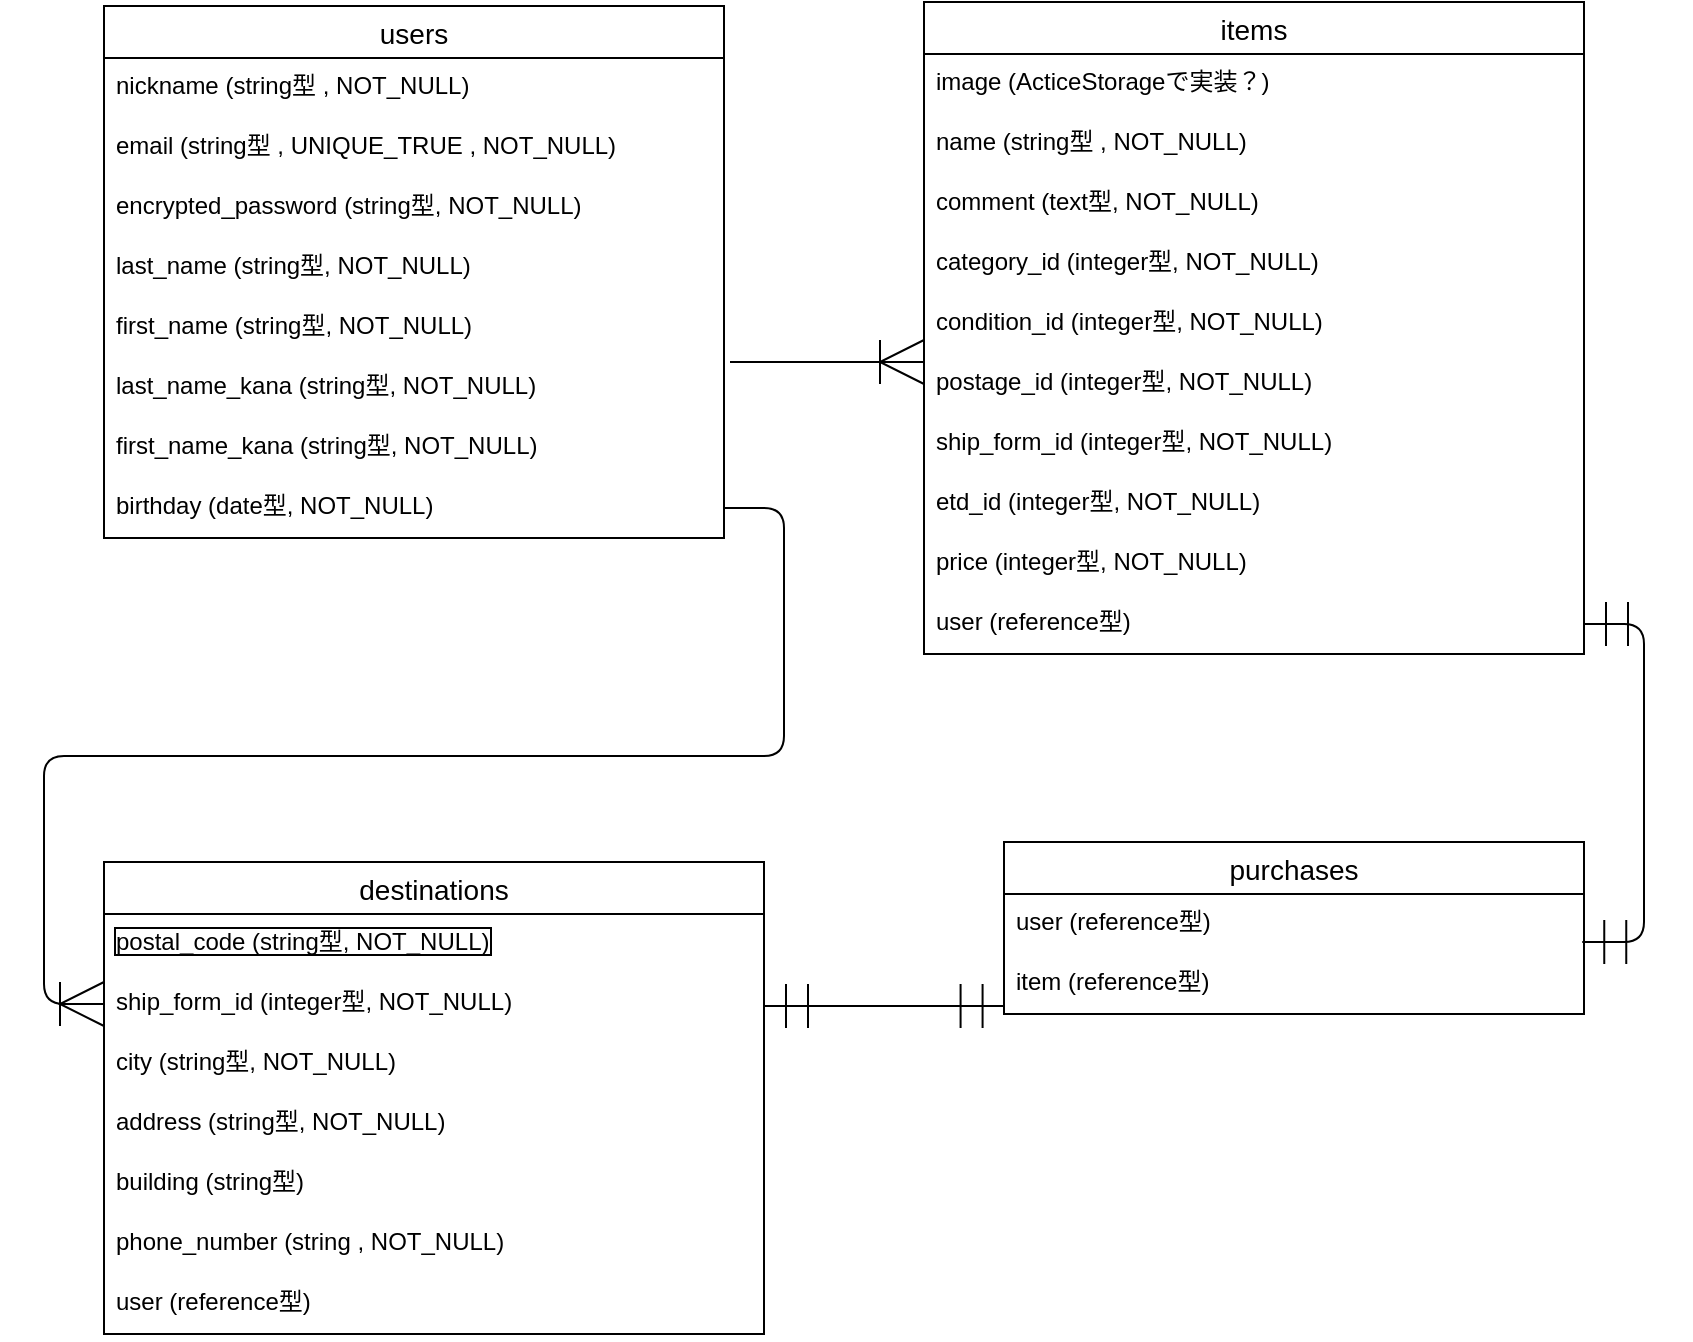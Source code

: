 <mxfile version="14.2.4" type="embed">
    <diagram id="oVMfPtNmBpE1I-Jup16u" name="ページ1">
        <mxGraphModel dx="1604" dy="932" grid="1" gridSize="10" guides="1" tooltips="1" connect="1" arrows="1" fold="1" page="1" pageScale="1" pageWidth="827" pageHeight="1169" background="none" math="0" shadow="0">
            <root>
                <mxCell id="0"/>
                <mxCell id="1" parent="0"/>
                <mxCell id="2" value="users" style="swimlane;fontStyle=0;childLayout=stackLayout;horizontal=1;startSize=26;horizontalStack=0;resizeParent=1;resizeParentMax=0;resizeLast=0;collapsible=1;marginBottom=0;align=center;fontSize=14;" parent="1" vertex="1">
                    <mxGeometry x="30" y="42" width="310" height="266" as="geometry"/>
                </mxCell>
                <mxCell id="3" value="nickname (string型 , NOT_NULL)" style="text;strokeColor=none;fillColor=none;spacingLeft=4;spacingRight=4;overflow=hidden;rotatable=0;points=[[0,0.5],[1,0.5]];portConstraint=eastwest;fontSize=12;" parent="2" vertex="1">
                    <mxGeometry y="26" width="310" height="30" as="geometry"/>
                </mxCell>
                <mxCell id="4" value="email (string型 , UNIQUE_TRUE , NOT_NULL)" style="text;strokeColor=none;fillColor=none;spacingLeft=4;spacingRight=4;overflow=hidden;rotatable=0;points=[[0,0.5],[1,0.5]];portConstraint=eastwest;fontSize=12;" parent="2" vertex="1">
                    <mxGeometry y="56" width="310" height="30" as="geometry"/>
                </mxCell>
                <mxCell id="5" value="encrypted_password (string型, NOT_NULL)" style="text;strokeColor=none;fillColor=none;spacingLeft=4;spacingRight=4;overflow=hidden;rotatable=0;points=[[0,0.5],[1,0.5]];portConstraint=eastwest;fontSize=12;" parent="2" vertex="1">
                    <mxGeometry y="86" width="310" height="30" as="geometry"/>
                </mxCell>
                <mxCell id="11" value="last_name (string型, NOT_NULL)" style="text;strokeColor=none;fillColor=none;spacingLeft=4;spacingRight=4;overflow=hidden;rotatable=0;points=[[0,0.5],[1,0.5]];portConstraint=eastwest;fontSize=12;" parent="2" vertex="1">
                    <mxGeometry y="116" width="310" height="30" as="geometry"/>
                </mxCell>
                <mxCell id="12" value="first_name (string型, NOT_NULL)" style="text;strokeColor=none;fillColor=none;spacingLeft=4;spacingRight=4;overflow=hidden;rotatable=0;points=[[0,0.5],[1,0.5]];portConstraint=eastwest;fontSize=12;" parent="2" vertex="1">
                    <mxGeometry y="146" width="310" height="30" as="geometry"/>
                </mxCell>
                <mxCell id="13" value="last_name_kana (string型, NOT_NULL)" style="text;strokeColor=none;fillColor=none;spacingLeft=4;spacingRight=4;overflow=hidden;rotatable=0;points=[[0,0.5],[1,0.5]];portConstraint=eastwest;fontSize=12;" parent="2" vertex="1">
                    <mxGeometry y="176" width="310" height="30" as="geometry"/>
                </mxCell>
                <mxCell id="309" value="first_name_kana (string型, NOT_NULL)" style="text;strokeColor=none;fillColor=none;spacingLeft=4;spacingRight=4;overflow=hidden;rotatable=0;points=[[0,0.5],[1,0.5]];portConstraint=eastwest;fontSize=12;" vertex="1" parent="2">
                    <mxGeometry y="206" width="310" height="30" as="geometry"/>
                </mxCell>
                <mxCell id="310" value="birthday (date型, NOT_NULL)" style="text;strokeColor=none;fillColor=none;spacingLeft=4;spacingRight=4;overflow=hidden;rotatable=0;points=[[0,0.5],[1,0.5]];portConstraint=eastwest;fontSize=12;" vertex="1" parent="2">
                    <mxGeometry y="236" width="310" height="30" as="geometry"/>
                </mxCell>
                <mxCell id="265" value="items" style="swimlane;fontStyle=0;childLayout=stackLayout;horizontal=1;startSize=26;horizontalStack=0;resizeParent=1;resizeParentMax=0;resizeLast=0;collapsible=1;marginBottom=0;align=center;fontSize=14;" parent="1" vertex="1">
                    <mxGeometry x="440" y="40" width="330" height="326" as="geometry"/>
                </mxCell>
                <mxCell id="266" value="image (ActiceStorageで実装？)" style="text;strokeColor=none;fillColor=none;spacingLeft=4;spacingRight=4;overflow=hidden;rotatable=0;points=[[0,0.5],[1,0.5]];portConstraint=eastwest;fontSize=12;" parent="265" vertex="1">
                    <mxGeometry y="26" width="330" height="30" as="geometry"/>
                </mxCell>
                <mxCell id="267" value="name (string型 , NOT_NULL)" style="text;strokeColor=none;fillColor=none;spacingLeft=4;spacingRight=4;overflow=hidden;rotatable=0;points=[[0,0.5],[1,0.5]];portConstraint=eastwest;fontSize=12;" parent="265" vertex="1">
                    <mxGeometry y="56" width="330" height="30" as="geometry"/>
                </mxCell>
                <mxCell id="268" value="comment (text型, NOT_NULL)" style="text;strokeColor=none;fillColor=none;spacingLeft=4;spacingRight=4;overflow=hidden;rotatable=0;points=[[0,0.5],[1,0.5]];portConstraint=eastwest;fontSize=12;" parent="265" vertex="1">
                    <mxGeometry y="86" width="330" height="30" as="geometry"/>
                </mxCell>
                <mxCell id="269" value="category_id (integer型, NOT_NULL)" style="text;strokeColor=none;fillColor=none;spacingLeft=4;spacingRight=4;overflow=hidden;rotatable=0;points=[[0,0.5],[1,0.5]];portConstraint=eastwest;fontSize=12;" parent="265" vertex="1">
                    <mxGeometry y="116" width="330" height="30" as="geometry"/>
                </mxCell>
                <mxCell id="270" value="condition_id (integer型, NOT_NULL)" style="text;strokeColor=none;fillColor=none;spacingLeft=4;spacingRight=4;overflow=hidden;rotatable=0;points=[[0,0.5],[1,0.5]];portConstraint=eastwest;fontSize=12;" parent="265" vertex="1">
                    <mxGeometry y="146" width="330" height="30" as="geometry"/>
                </mxCell>
                <mxCell id="271" value="postage_id (integer型, NOT_NULL)" style="text;strokeColor=none;fillColor=none;spacingLeft=4;spacingRight=4;overflow=hidden;rotatable=0;points=[[0,0.5],[1,0.5]];portConstraint=eastwest;fontSize=12;" parent="265" vertex="1">
                    <mxGeometry y="176" width="330" height="30" as="geometry"/>
                </mxCell>
                <mxCell id="272" value="ship_form_id (integer型, NOT_NULL)" style="text;strokeColor=none;fillColor=none;spacingLeft=4;spacingRight=4;overflow=hidden;rotatable=0;points=[[0,0.5],[1,0.5]];portConstraint=eastwest;fontSize=12;" parent="265" vertex="1">
                    <mxGeometry y="206" width="330" height="30" as="geometry"/>
                </mxCell>
                <mxCell id="273" value="etd_id (integer型, NOT_NULL)" style="text;strokeColor=none;fillColor=none;spacingLeft=4;spacingRight=4;overflow=hidden;rotatable=0;points=[[0,0.5],[1,0.5]];portConstraint=eastwest;fontSize=12;" parent="265" vertex="1">
                    <mxGeometry y="236" width="330" height="30" as="geometry"/>
                </mxCell>
                <mxCell id="274" value="price (integer型, NOT_NULL)" style="text;strokeColor=none;fillColor=none;spacingLeft=4;spacingRight=4;overflow=hidden;rotatable=0;points=[[0,0.5],[1,0.5]];portConstraint=eastwest;fontSize=12;" parent="265" vertex="1">
                    <mxGeometry y="266" width="330" height="30" as="geometry"/>
                </mxCell>
                <mxCell id="275" value="user (reference型)" style="text;strokeColor=none;fillColor=none;spacingLeft=4;spacingRight=4;overflow=hidden;rotatable=0;points=[[0,0.5],[1,0.5]];portConstraint=eastwest;fontSize=12;" parent="265" vertex="1">
                    <mxGeometry y="296" width="330" height="30" as="geometry"/>
                </mxCell>
                <mxCell id="276" value="destinations" style="swimlane;fontStyle=0;childLayout=stackLayout;horizontal=1;startSize=26;horizontalStack=0;resizeParent=1;resizeParentMax=0;resizeLast=0;collapsible=1;marginBottom=0;align=center;fontSize=14;" parent="1" vertex="1">
                    <mxGeometry x="30" y="470" width="330" height="236" as="geometry"/>
                </mxCell>
                <mxCell id="281" value="postal_code (string型, NOT_NULL)" style="text;strokeColor=none;fillColor=none;spacingLeft=4;spacingRight=4;overflow=hidden;rotatable=0;points=[[0,0.5],[1,0.5]];portConstraint=eastwest;fontSize=12;labelBorderColor=#000000;" parent="276" vertex="1">
                    <mxGeometry y="26" width="330" height="30" as="geometry"/>
                </mxCell>
                <mxCell id="282" value="ship_form_id (integer型, NOT_NULL)" style="text;strokeColor=none;fillColor=none;spacingLeft=4;spacingRight=4;overflow=hidden;rotatable=0;points=[[0,0.5],[1,0.5]];portConstraint=eastwest;fontSize=12;" parent="276" vertex="1">
                    <mxGeometry y="56" width="330" height="30" as="geometry"/>
                </mxCell>
                <mxCell id="283" value="city (string型, NOT_NULL)" style="text;strokeColor=none;fillColor=none;spacingLeft=4;spacingRight=4;overflow=hidden;rotatable=0;points=[[0,0.5],[1,0.5]];portConstraint=eastwest;fontSize=12;" parent="276" vertex="1">
                    <mxGeometry y="86" width="330" height="30" as="geometry"/>
                </mxCell>
                <mxCell id="284" value="address (string型, NOT_NULL)" style="text;strokeColor=none;fillColor=none;spacingLeft=4;spacingRight=4;overflow=hidden;rotatable=0;points=[[0,0.5],[1,0.5]];portConstraint=eastwest;fontSize=12;" parent="276" vertex="1">
                    <mxGeometry y="116" width="330" height="30" as="geometry"/>
                </mxCell>
                <mxCell id="285" value="building (string型)" style="text;strokeColor=none;fillColor=none;spacingLeft=4;spacingRight=4;overflow=hidden;rotatable=0;points=[[0,0.5],[1,0.5]];portConstraint=eastwest;fontSize=12;" parent="276" vertex="1">
                    <mxGeometry y="146" width="330" height="30" as="geometry"/>
                </mxCell>
                <mxCell id="287" value="phone_number (string , NOT_NULL)" style="text;strokeColor=none;fillColor=none;spacingLeft=4;spacingRight=4;overflow=hidden;rotatable=0;points=[[0,0.5],[1,0.5]];portConstraint=eastwest;fontSize=12;" parent="276" vertex="1">
                    <mxGeometry y="176" width="330" height="30" as="geometry"/>
                </mxCell>
                <mxCell id="286" value="user (reference型)" style="text;strokeColor=none;fillColor=none;spacingLeft=4;spacingRight=4;overflow=hidden;rotatable=0;points=[[0,0.5],[1,0.5]];portConstraint=eastwest;fontSize=12;" parent="276" vertex="1">
                    <mxGeometry y="206" width="330" height="30" as="geometry"/>
                </mxCell>
                <mxCell id="288" value="" style="edgeStyle=entityRelationEdgeStyle;fontSize=12;html=1;endArrow=ERoneToMany;strokeWidth=1;endSize=20;startSize=20;" parent="1" edge="1">
                    <mxGeometry width="100" height="100" relative="1" as="geometry">
                        <mxPoint x="343" y="220" as="sourcePoint"/>
                        <mxPoint x="440" y="220" as="targetPoint"/>
                    </mxGeometry>
                </mxCell>
                <mxCell id="290" value="" style="edgeStyle=entityRelationEdgeStyle;fontSize=12;html=1;endArrow=ERoneToMany;strokeWidth=1;entryX=0;entryY=0.5;entryDx=0;entryDy=0;endSize=20;exitX=1;exitY=0.5;exitDx=0;exitDy=0;" parent="1" source="310" edge="1">
                    <mxGeometry width="100" height="100" relative="1" as="geometry">
                        <mxPoint x="350" y="290" as="sourcePoint"/>
                        <mxPoint x="30" y="541" as="targetPoint"/>
                    </mxGeometry>
                </mxCell>
                <mxCell id="291" value="" style="edgeStyle=entityRelationEdgeStyle;fontSize=12;html=1;endArrow=ERmandOne;startArrow=ERmandOne;strokeWidth=1;endSize=20;startSize=20;entryX=0.001;entryY=0.867;entryDx=0;entryDy=0;entryPerimeter=0;" parent="1" target="304" edge="1">
                    <mxGeometry width="100" height="100" relative="1" as="geometry">
                        <mxPoint x="360" y="542" as="sourcePoint"/>
                        <mxPoint x="750" y="430" as="targetPoint"/>
                    </mxGeometry>
                </mxCell>
                <mxCell id="292" value="purchases" style="swimlane;fontStyle=0;childLayout=stackLayout;horizontal=1;startSize=26;horizontalStack=0;resizeParent=1;resizeParentMax=0;resizeLast=0;collapsible=1;marginBottom=0;align=center;fontSize=14;" parent="1" vertex="1">
                    <mxGeometry x="480" y="460" width="290" height="86" as="geometry"/>
                </mxCell>
                <mxCell id="303" value="user (reference型)" style="text;strokeColor=none;fillColor=none;spacingLeft=4;spacingRight=4;overflow=hidden;rotatable=0;points=[[0,0.5],[1,0.5]];portConstraint=eastwest;fontSize=12;" parent="292" vertex="1">
                    <mxGeometry y="26" width="290" height="30" as="geometry"/>
                </mxCell>
                <mxCell id="304" value="item (reference型)" style="text;strokeColor=none;fillColor=none;spacingLeft=4;spacingRight=4;overflow=hidden;rotatable=0;points=[[0,0.5],[1,0.5]];portConstraint=eastwest;fontSize=12;" parent="292" vertex="1">
                    <mxGeometry y="56" width="290" height="30" as="geometry"/>
                </mxCell>
                <mxCell id="307" value="" style="edgeStyle=entityRelationEdgeStyle;fontSize=12;html=1;endArrow=ERmandOne;startArrow=ERmandOne;entryX=0.997;entryY=0.8;entryDx=0;entryDy=0;entryPerimeter=0;endSize=20;startSize=20;" parent="1" source="275" target="303" edge="1">
                    <mxGeometry width="100" height="100" relative="1" as="geometry">
                        <mxPoint x="330" y="410" as="sourcePoint"/>
                        <mxPoint x="660" y="411" as="targetPoint"/>
                    </mxGeometry>
                </mxCell>
            </root>
        </mxGraphModel>
    </diagram>
</mxfile>